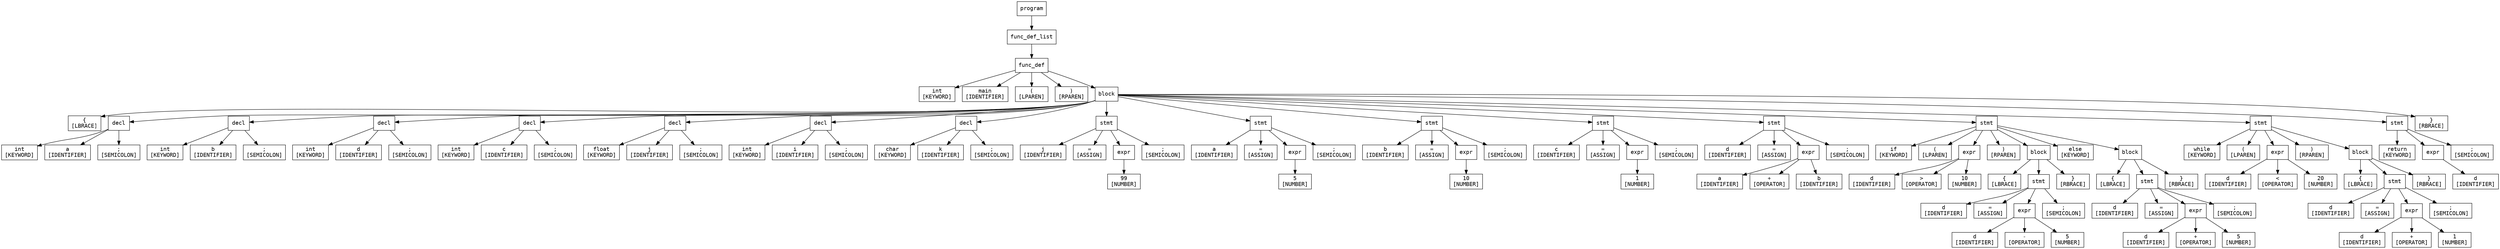 digraph ParseTree {
  node [shape=box, fontname="Courier"];
  node0 [label="program"];
  node1 [label="func_def_list"];
  node2 [label="func_def"];
  node3 [label="int\n[KEYWORD]"];
  node2 -> node3;
  node4 [label="main\n[IDENTIFIER]"];
  node2 -> node4;
  node5 [label="(\n[LPAREN]"];
  node2 -> node5;
  node6 [label=")\n[RPAREN]"];
  node2 -> node6;
  node7 [label="block"];
  node8 [label="{\n[LBRACE]"];
  node7 -> node8;
  node9 [label="decl"];
  node10 [label="int\n[KEYWORD]"];
  node9 -> node10;
  node11 [label="a\n[IDENTIFIER]"];
  node9 -> node11;
  node12 [label=";\n[SEMICOLON]"];
  node9 -> node12;
  node7 -> node9;
  node13 [label="decl"];
  node14 [label="int\n[KEYWORD]"];
  node13 -> node14;
  node15 [label="b\n[IDENTIFIER]"];
  node13 -> node15;
  node16 [label=";\n[SEMICOLON]"];
  node13 -> node16;
  node7 -> node13;
  node17 [label="decl"];
  node18 [label="int\n[KEYWORD]"];
  node17 -> node18;
  node19 [label="d\n[IDENTIFIER]"];
  node17 -> node19;
  node20 [label=";\n[SEMICOLON]"];
  node17 -> node20;
  node7 -> node17;
  node21 [label="decl"];
  node22 [label="int\n[KEYWORD]"];
  node21 -> node22;
  node23 [label="c\n[IDENTIFIER]"];
  node21 -> node23;
  node24 [label=";\n[SEMICOLON]"];
  node21 -> node24;
  node7 -> node21;
  node25 [label="decl"];
  node26 [label="float\n[KEYWORD]"];
  node25 -> node26;
  node27 [label="j\n[IDENTIFIER]"];
  node25 -> node27;
  node28 [label=";\n[SEMICOLON]"];
  node25 -> node28;
  node7 -> node25;
  node29 [label="decl"];
  node30 [label="int\n[KEYWORD]"];
  node29 -> node30;
  node31 [label="i\n[IDENTIFIER]"];
  node29 -> node31;
  node32 [label=";\n[SEMICOLON]"];
  node29 -> node32;
  node7 -> node29;
  node33 [label="decl"];
  node34 [label="char\n[KEYWORD]"];
  node33 -> node34;
  node35 [label="k\n[IDENTIFIER]"];
  node33 -> node35;
  node36 [label=";\n[SEMICOLON]"];
  node33 -> node36;
  node7 -> node33;
  node37 [label="stmt"];
  node38 [label="j\n[IDENTIFIER]"];
  node37 -> node38;
  node39 [label="=\n[ASSIGN]"];
  node37 -> node39;
  node40 [label="expr"];
  node41 [label="99\n[NUMBER]"];
  node40 -> node41;
  node37 -> node40;
  node42 [label=";\n[SEMICOLON]"];
  node37 -> node42;
  node7 -> node37;
  node43 [label="stmt"];
  node44 [label="a\n[IDENTIFIER]"];
  node43 -> node44;
  node45 [label="=\n[ASSIGN]"];
  node43 -> node45;
  node46 [label="expr"];
  node47 [label="5\n[NUMBER]"];
  node46 -> node47;
  node43 -> node46;
  node48 [label=";\n[SEMICOLON]"];
  node43 -> node48;
  node7 -> node43;
  node49 [label="stmt"];
  node50 [label="b\n[IDENTIFIER]"];
  node49 -> node50;
  node51 [label="=\n[ASSIGN]"];
  node49 -> node51;
  node52 [label="expr"];
  node53 [label="10\n[NUMBER]"];
  node52 -> node53;
  node49 -> node52;
  node54 [label=";\n[SEMICOLON]"];
  node49 -> node54;
  node7 -> node49;
  node55 [label="stmt"];
  node56 [label="c\n[IDENTIFIER]"];
  node55 -> node56;
  node57 [label="=\n[ASSIGN]"];
  node55 -> node57;
  node58 [label="expr"];
  node59 [label="1\n[NUMBER]"];
  node58 -> node59;
  node55 -> node58;
  node60 [label=";\n[SEMICOLON]"];
  node55 -> node60;
  node7 -> node55;
  node61 [label="stmt"];
  node62 [label="d\n[IDENTIFIER]"];
  node61 -> node62;
  node63 [label="=\n[ASSIGN]"];
  node61 -> node63;
  node64 [label="expr"];
  node65 [label="a\n[IDENTIFIER]"];
  node64 -> node65;
  node66 [label="+\n[OPERATOR]"];
  node64 -> node66;
  node67 [label="b\n[IDENTIFIER]"];
  node64 -> node67;
  node61 -> node64;
  node68 [label=";\n[SEMICOLON]"];
  node61 -> node68;
  node7 -> node61;
  node69 [label="stmt"];
  node70 [label="if\n[KEYWORD]"];
  node69 -> node70;
  node71 [label="(\n[LPAREN]"];
  node69 -> node71;
  node72 [label="expr"];
  node73 [label="d\n[IDENTIFIER]"];
  node72 -> node73;
  node74 [label=">\n[OPERATOR]"];
  node72 -> node74;
  node75 [label="10\n[NUMBER]"];
  node72 -> node75;
  node69 -> node72;
  node76 [label=")\n[RPAREN]"];
  node69 -> node76;
  node77 [label="block"];
  node78 [label="{\n[LBRACE]"];
  node77 -> node78;
  node79 [label="stmt"];
  node80 [label="d\n[IDENTIFIER]"];
  node79 -> node80;
  node81 [label="=\n[ASSIGN]"];
  node79 -> node81;
  node82 [label="expr"];
  node83 [label="d\n[IDENTIFIER]"];
  node82 -> node83;
  node84 [label="-\n[OPERATOR]"];
  node82 -> node84;
  node85 [label="5\n[NUMBER]"];
  node82 -> node85;
  node79 -> node82;
  node86 [label=";\n[SEMICOLON]"];
  node79 -> node86;
  node77 -> node79;
  node87 [label="}\n[RBRACE]"];
  node77 -> node87;
  node69 -> node77;
  node88 [label="else\n[KEYWORD]"];
  node69 -> node88;
  node89 [label="block"];
  node90 [label="{\n[LBRACE]"];
  node89 -> node90;
  node91 [label="stmt"];
  node92 [label="d\n[IDENTIFIER]"];
  node91 -> node92;
  node93 [label="=\n[ASSIGN]"];
  node91 -> node93;
  node94 [label="expr"];
  node95 [label="d\n[IDENTIFIER]"];
  node94 -> node95;
  node96 [label="+\n[OPERATOR]"];
  node94 -> node96;
  node97 [label="5\n[NUMBER]"];
  node94 -> node97;
  node91 -> node94;
  node98 [label=";\n[SEMICOLON]"];
  node91 -> node98;
  node89 -> node91;
  node99 [label="}\n[RBRACE]"];
  node89 -> node99;
  node69 -> node89;
  node7 -> node69;
  node100 [label="stmt"];
  node101 [label="while\n[KEYWORD]"];
  node100 -> node101;
  node102 [label="(\n[LPAREN]"];
  node100 -> node102;
  node103 [label="expr"];
  node104 [label="d\n[IDENTIFIER]"];
  node103 -> node104;
  node105 [label="<\n[OPERATOR]"];
  node103 -> node105;
  node106 [label="20\n[NUMBER]"];
  node103 -> node106;
  node100 -> node103;
  node107 [label=")\n[RPAREN]"];
  node100 -> node107;
  node108 [label="block"];
  node109 [label="{\n[LBRACE]"];
  node108 -> node109;
  node110 [label="stmt"];
  node111 [label="d\n[IDENTIFIER]"];
  node110 -> node111;
  node112 [label="=\n[ASSIGN]"];
  node110 -> node112;
  node113 [label="expr"];
  node114 [label="d\n[IDENTIFIER]"];
  node113 -> node114;
  node115 [label="+\n[OPERATOR]"];
  node113 -> node115;
  node116 [label="1\n[NUMBER]"];
  node113 -> node116;
  node110 -> node113;
  node117 [label=";\n[SEMICOLON]"];
  node110 -> node117;
  node108 -> node110;
  node118 [label="}\n[RBRACE]"];
  node108 -> node118;
  node100 -> node108;
  node7 -> node100;
  node119 [label="stmt"];
  node120 [label="return\n[KEYWORD]"];
  node119 -> node120;
  node121 [label="expr"];
  node122 [label="d\n[IDENTIFIER]"];
  node121 -> node122;
  node119 -> node121;
  node123 [label=";\n[SEMICOLON]"];
  node119 -> node123;
  node7 -> node119;
  node124 [label="}\n[RBRACE]"];
  node7 -> node124;
  node2 -> node7;
  node1 -> node2;
  node0 -> node1;
}
